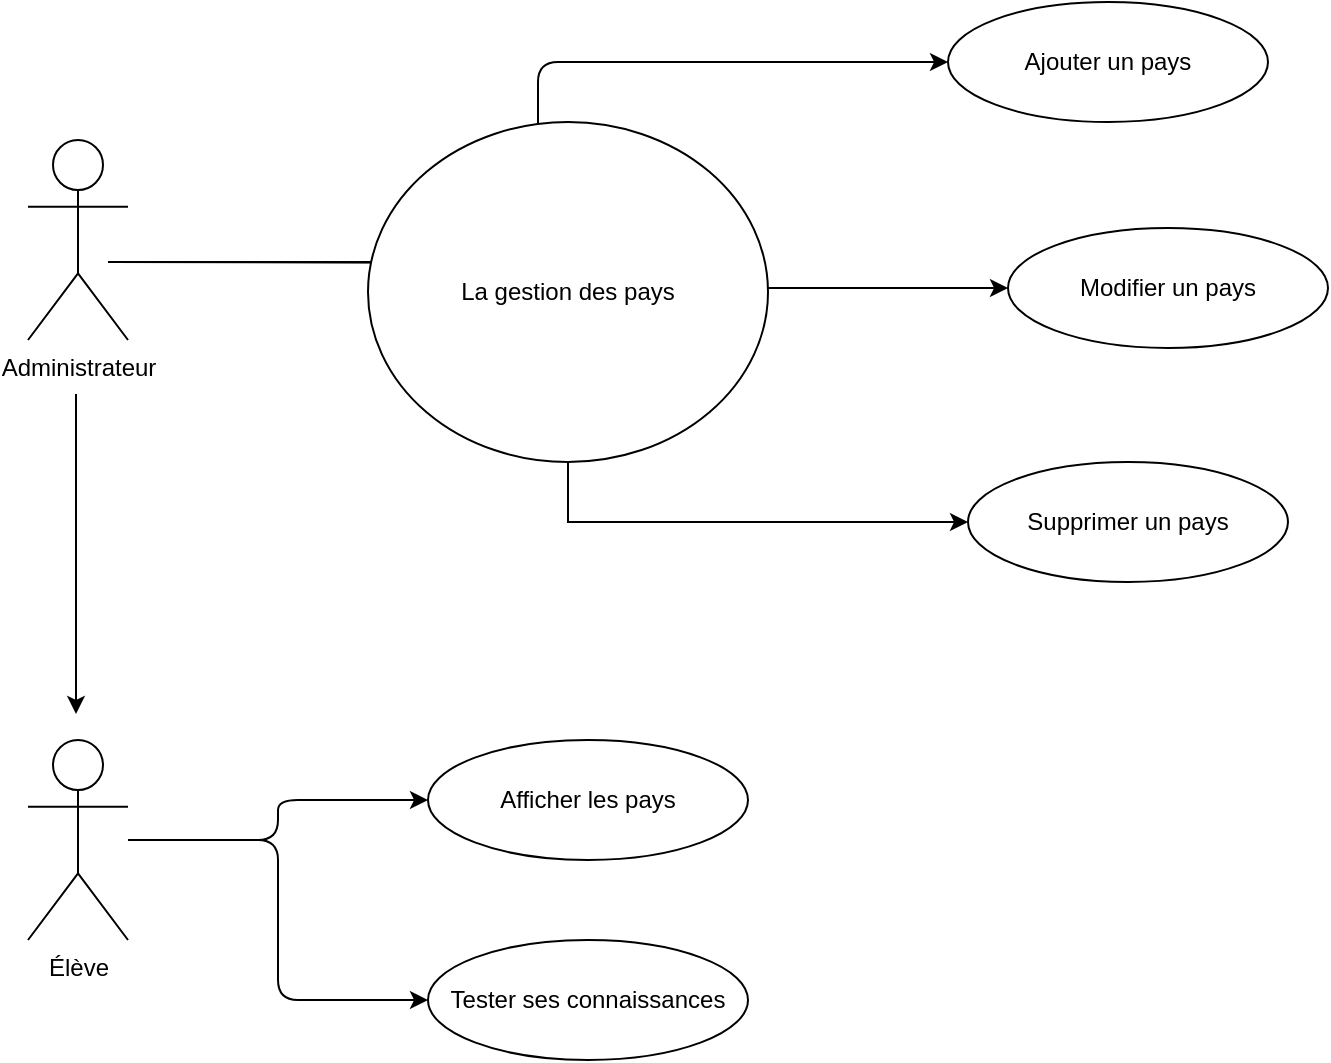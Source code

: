 <mxfile version="25.0.3">
  <diagram id="useCaseDiagram" name="Cas d&#39;utilisation">
    <mxGraphModel dx="1050" dy="658" grid="1" gridSize="10" guides="1" tooltips="1" connect="1" arrows="1" fold="1" page="1" pageScale="1" pageWidth="827" pageHeight="1169" math="0" shadow="0">
      <root>
        <mxCell id="0" />
        <mxCell id="1" parent="0" />
        <mxCell id="actor-admin" value="Administrateur" style="shape=umlActor;verticalLabelPosition=bottom;verticalAlign=top;html=1;" parent="1" vertex="1">
          <mxGeometry x="100" y="200" width="50" height="100" as="geometry" />
        </mxCell>
        <mxCell id="hi8S8jJJ274nu1eD_c6z-1" style="edgeStyle=orthogonalEdgeStyle;rounded=0;orthogonalLoop=1;jettySize=auto;html=1;entryX=0.5;entryY=0;entryDx=0;entryDy=0;entryPerimeter=0;" edge="1" parent="1">
          <mxGeometry relative="1" as="geometry">
            <mxPoint x="124" y="487" as="targetPoint" />
            <mxPoint x="124" y="327" as="sourcePoint" />
            <Array as="points">
              <mxPoint x="124" y="437" />
              <mxPoint x="124" y="437" />
            </Array>
          </mxGeometry>
        </mxCell>
        <mxCell id="actor-eleve" value="Élève" style="shape=umlActor;verticalLabelPosition=bottom;verticalAlign=top;html=1;" parent="1" vertex="1">
          <mxGeometry x="100" y="500" width="50" height="100" as="geometry" />
        </mxCell>
        <mxCell id="uc-add-country" value="Ajouter un pays" style="ellipse;whiteSpace=wrap;html=1;" parent="1" vertex="1">
          <mxGeometry x="560" y="131" width="160" height="60" as="geometry" />
        </mxCell>
        <mxCell id="uc-modify-country" value="Modifier un pays" style="ellipse;whiteSpace=wrap;html=1;" parent="1" vertex="1">
          <mxGeometry x="590" y="244" width="160" height="60" as="geometry" />
        </mxCell>
        <mxCell id="uc-delete-country" value="Supprimer un pays" style="ellipse;whiteSpace=wrap;html=1;" parent="1" vertex="1">
          <mxGeometry x="570" y="361" width="160" height="60" as="geometry" />
        </mxCell>
        <mxCell id="uc-display-countries" value="Afficher les pays" style="ellipse;whiteSpace=wrap;html=1;" parent="1" vertex="1">
          <mxGeometry x="300" y="500" width="160" height="60" as="geometry" />
        </mxCell>
        <mxCell id="uc-test-knowledge" value="Tester ses connaissances" style="ellipse;whiteSpace=wrap;html=1;" parent="1" vertex="1">
          <mxGeometry x="300" y="600" width="160" height="60" as="geometry" />
        </mxCell>
        <mxCell id="conn-admin-add" style="edgeStyle=orthogonalEdgeStyle;" parent="1" target="uc-add-country" edge="1">
          <mxGeometry relative="1" as="geometry">
            <mxPoint x="150" y="261" as="sourcePoint" />
            <Array as="points">
              <mxPoint x="355" y="261" />
              <mxPoint x="355" y="161" />
            </Array>
          </mxGeometry>
        </mxCell>
        <mxCell id="conn-admin-modify" style="edgeStyle=orthogonalEdgeStyle;entryX=0;entryY=0.5;entryDx=0;entryDy=0;" parent="1" target="uc-modify-country" edge="1">
          <mxGeometry relative="1" as="geometry">
            <mxPoint x="140" y="261" as="sourcePoint" />
            <mxPoint x="580" y="291" as="targetPoint" />
          </mxGeometry>
        </mxCell>
        <mxCell id="conn-eleve-display" style="edgeStyle=orthogonalEdgeStyle;" parent="1" source="actor-eleve" target="uc-display-countries" edge="1">
          <mxGeometry relative="1" as="geometry" />
        </mxCell>
        <mxCell id="conn-eleve-test" style="edgeStyle=orthogonalEdgeStyle;" parent="1" source="actor-eleve" target="uc-test-knowledge" edge="1">
          <mxGeometry relative="1" as="geometry" />
        </mxCell>
        <mxCell id="hi8S8jJJ274nu1eD_c6z-3" style="edgeStyle=orthogonalEdgeStyle;rounded=0;orthogonalLoop=1;jettySize=auto;html=1;exitX=0.5;exitY=1;exitDx=0;exitDy=0;entryX=0;entryY=0.5;entryDx=0;entryDy=0;" edge="1" parent="1" source="hi8S8jJJ274nu1eD_c6z-2" target="uc-delete-country">
          <mxGeometry relative="1" as="geometry" />
        </mxCell>
        <mxCell id="hi8S8jJJ274nu1eD_c6z-2" value="La gestion des pays" style="ellipse;whiteSpace=wrap;html=1;" vertex="1" parent="1">
          <mxGeometry x="270" y="191" width="200" height="170" as="geometry" />
        </mxCell>
      </root>
    </mxGraphModel>
  </diagram>
</mxfile>
